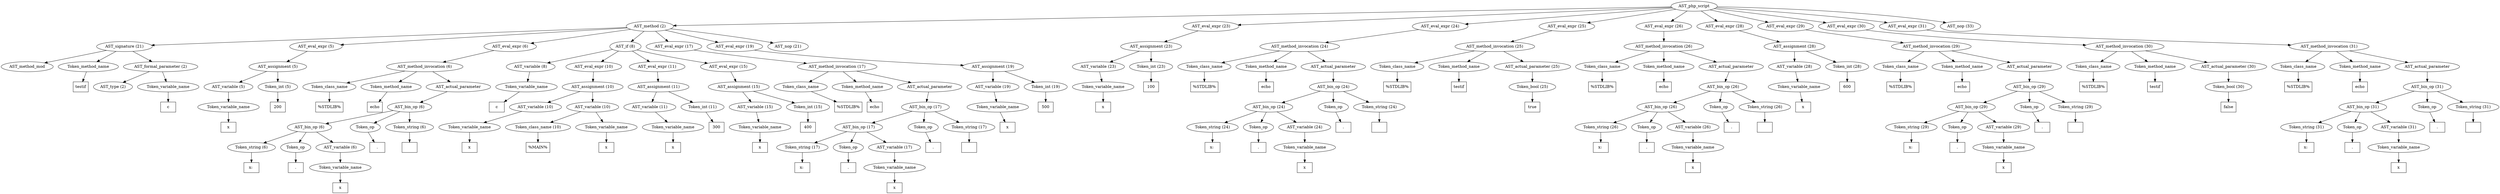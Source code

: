 /*
 * AST in dot format generated by phc -- the PHP compiler
 */

digraph AST {
node_0 [label="AST_php_script"];
node_1 [label="AST_method (2)"];
node_2 [label="AST_signature (21)"];
node_3 [label="AST_method_mod"];
node_4 [label="Token_method_name"];
node_5 [label="testif", shape=box]
node_4 -> node_5;
node_6 [label="AST_formal_parameter (2)"];
node_7 [label="AST_type (2)"];
node_8 [label="Token_variable_name"];
node_9 [label="c", shape=box]
node_8 -> node_9;
node_6 -> node_8;
node_6 -> node_7;
node_2 -> node_6;
node_2 -> node_4;
node_2 -> node_3;
node_10 [label="AST_eval_expr (5)"];
node_11 [label="AST_assignment (5)"];
node_12 [label="AST_variable (5)"];
node_13 [label="Token_variable_name"];
node_14 [label="x", shape=box]
node_13 -> node_14;
node_12 -> node_13;
node_15 [label="Token_int (5)"];
node_16 [label="200", shape=box]
node_15 -> node_16;
node_11 -> node_15;
node_11 -> node_12;
node_10 -> node_11;
node_17 [label="AST_eval_expr (6)"];
node_18 [label="AST_method_invocation (6)"];
node_19 [label="Token_class_name"];
node_20 [label="%STDLIB%", shape=box]
node_19 -> node_20;
node_21 [label="Token_method_name"];
node_22 [label="echo", shape=box]
node_21 -> node_22;
node_23 [label="AST_actual_parameter"];
node_24 [label="AST_bin_op (6)"];
node_25 [label="AST_bin_op (6)"];
node_26 [label="Token_string (6)"];
node_27 [label="x: ", shape=box]
node_26 -> node_27;
node_28 [label="Token_op"];
node_29 [label=".", shape=box]
node_28 -> node_29;
node_30 [label="AST_variable (6)"];
node_31 [label="Token_variable_name"];
node_32 [label="x", shape=box]
node_31 -> node_32;
node_30 -> node_31;
node_25 -> node_30;
node_25 -> node_28;
node_25 -> node_26;
node_33 [label="Token_op"];
node_34 [label=".", shape=box]
node_33 -> node_34;
node_35 [label="Token_string (6)"];
node_36 [label="", shape=box]
node_35 -> node_36;
node_24 -> node_35;
node_24 -> node_33;
node_24 -> node_25;
node_23 -> node_24;
node_18 -> node_23;
node_18 -> node_21;
node_18 -> node_19;
node_17 -> node_18;
node_37 [label="AST_if (8)"];
node_38 [label="AST_variable (8)"];
node_39 [label="Token_variable_name"];
node_40 [label="c", shape=box]
node_39 -> node_40;
node_38 -> node_39;
node_41 [label="AST_eval_expr (10)"];
node_42 [label="AST_assignment (10)"];
node_43 [label="AST_variable (10)"];
node_44 [label="Token_variable_name"];
node_45 [label="x", shape=box]
node_44 -> node_45;
node_43 -> node_44;
node_46 [label="AST_variable (10)"];
node_47 [label="Token_class_name (10)"];
node_48 [label="%MAIN%", shape=box]
node_47 -> node_48;
node_49 [label="Token_variable_name"];
node_50 [label="x", shape=box]
node_49 -> node_50;
node_46 -> node_49;
node_46 -> node_47;
node_42 -> node_46;
node_42 -> node_43;
node_41 -> node_42;
node_51 [label="AST_eval_expr (11)"];
node_52 [label="AST_assignment (11)"];
node_53 [label="AST_variable (11)"];
node_54 [label="Token_variable_name"];
node_55 [label="x", shape=box]
node_54 -> node_55;
node_53 -> node_54;
node_56 [label="Token_int (11)"];
node_57 [label="300", shape=box]
node_56 -> node_57;
node_52 -> node_56;
node_52 -> node_53;
node_51 -> node_52;
node_58 [label="AST_eval_expr (15)"];
node_59 [label="AST_assignment (15)"];
node_60 [label="AST_variable (15)"];
node_61 [label="Token_variable_name"];
node_62 [label="x", shape=box]
node_61 -> node_62;
node_60 -> node_61;
node_63 [label="Token_int (15)"];
node_64 [label="400", shape=box]
node_63 -> node_64;
node_59 -> node_63;
node_59 -> node_60;
node_58 -> node_59;
node_37 -> node_58;
node_37 -> node_51;
node_37 -> node_41;
node_37 -> node_38;
node_65 [label="AST_eval_expr (17)"];
node_66 [label="AST_method_invocation (17)"];
node_67 [label="Token_class_name"];
node_68 [label="%STDLIB%", shape=box]
node_67 -> node_68;
node_69 [label="Token_method_name"];
node_70 [label="echo", shape=box]
node_69 -> node_70;
node_71 [label="AST_actual_parameter"];
node_72 [label="AST_bin_op (17)"];
node_73 [label="AST_bin_op (17)"];
node_74 [label="Token_string (17)"];
node_75 [label="x: ", shape=box]
node_74 -> node_75;
node_76 [label="Token_op"];
node_77 [label=".", shape=box]
node_76 -> node_77;
node_78 [label="AST_variable (17)"];
node_79 [label="Token_variable_name"];
node_80 [label="x", shape=box]
node_79 -> node_80;
node_78 -> node_79;
node_73 -> node_78;
node_73 -> node_76;
node_73 -> node_74;
node_81 [label="Token_op"];
node_82 [label=".", shape=box]
node_81 -> node_82;
node_83 [label="Token_string (17)"];
node_84 [label="", shape=box]
node_83 -> node_84;
node_72 -> node_83;
node_72 -> node_81;
node_72 -> node_73;
node_71 -> node_72;
node_66 -> node_71;
node_66 -> node_69;
node_66 -> node_67;
node_65 -> node_66;
node_85 [label="AST_eval_expr (19)"];
node_86 [label="AST_assignment (19)"];
node_87 [label="AST_variable (19)"];
node_88 [label="Token_variable_name"];
node_89 [label="x", shape=box]
node_88 -> node_89;
node_87 -> node_88;
node_90 [label="Token_int (19)"];
node_91 [label="500", shape=box]
node_90 -> node_91;
node_86 -> node_90;
node_86 -> node_87;
node_85 -> node_86;
node_92 [label="AST_nop (21)"];
node_1 -> node_92;
node_1 -> node_85;
node_1 -> node_65;
node_1 -> node_37;
node_1 -> node_17;
node_1 -> node_10;
node_1 -> node_2;
node_93 [label="AST_eval_expr (23)"];
node_94 [label="AST_assignment (23)"];
node_95 [label="AST_variable (23)"];
node_96 [label="Token_variable_name"];
node_97 [label="x", shape=box]
node_96 -> node_97;
node_95 -> node_96;
node_98 [label="Token_int (23)"];
node_99 [label="100", shape=box]
node_98 -> node_99;
node_94 -> node_98;
node_94 -> node_95;
node_93 -> node_94;
node_100 [label="AST_eval_expr (24)"];
node_101 [label="AST_method_invocation (24)"];
node_102 [label="Token_class_name"];
node_103 [label="%STDLIB%", shape=box]
node_102 -> node_103;
node_104 [label="Token_method_name"];
node_105 [label="echo", shape=box]
node_104 -> node_105;
node_106 [label="AST_actual_parameter"];
node_107 [label="AST_bin_op (24)"];
node_108 [label="AST_bin_op (24)"];
node_109 [label="Token_string (24)"];
node_110 [label="x: ", shape=box]
node_109 -> node_110;
node_111 [label="Token_op"];
node_112 [label=".", shape=box]
node_111 -> node_112;
node_113 [label="AST_variable (24)"];
node_114 [label="Token_variable_name"];
node_115 [label="x", shape=box]
node_114 -> node_115;
node_113 -> node_114;
node_108 -> node_113;
node_108 -> node_111;
node_108 -> node_109;
node_116 [label="Token_op"];
node_117 [label=".", shape=box]
node_116 -> node_117;
node_118 [label="Token_string (24)"];
node_119 [label="", shape=box]
node_118 -> node_119;
node_107 -> node_118;
node_107 -> node_116;
node_107 -> node_108;
node_106 -> node_107;
node_101 -> node_106;
node_101 -> node_104;
node_101 -> node_102;
node_100 -> node_101;
node_120 [label="AST_eval_expr (25)"];
node_121 [label="AST_method_invocation (25)"];
node_122 [label="Token_class_name"];
node_123 [label="%STDLIB%", shape=box]
node_122 -> node_123;
node_124 [label="Token_method_name"];
node_125 [label="testif", shape=box]
node_124 -> node_125;
node_126 [label="AST_actual_parameter (25)"];
node_127 [label="Token_bool (25)"];
node_128 [label="true", shape=box]
node_127 -> node_128;
node_126 -> node_127;
node_121 -> node_126;
node_121 -> node_124;
node_121 -> node_122;
node_120 -> node_121;
node_129 [label="AST_eval_expr (26)"];
node_130 [label="AST_method_invocation (26)"];
node_131 [label="Token_class_name"];
node_132 [label="%STDLIB%", shape=box]
node_131 -> node_132;
node_133 [label="Token_method_name"];
node_134 [label="echo", shape=box]
node_133 -> node_134;
node_135 [label="AST_actual_parameter"];
node_136 [label="AST_bin_op (26)"];
node_137 [label="AST_bin_op (26)"];
node_138 [label="Token_string (26)"];
node_139 [label="x: ", shape=box]
node_138 -> node_139;
node_140 [label="Token_op"];
node_141 [label=".", shape=box]
node_140 -> node_141;
node_142 [label="AST_variable (26)"];
node_143 [label="Token_variable_name"];
node_144 [label="x", shape=box]
node_143 -> node_144;
node_142 -> node_143;
node_137 -> node_142;
node_137 -> node_140;
node_137 -> node_138;
node_145 [label="Token_op"];
node_146 [label=".", shape=box]
node_145 -> node_146;
node_147 [label="Token_string (26)"];
node_148 [label="", shape=box]
node_147 -> node_148;
node_136 -> node_147;
node_136 -> node_145;
node_136 -> node_137;
node_135 -> node_136;
node_130 -> node_135;
node_130 -> node_133;
node_130 -> node_131;
node_129 -> node_130;
node_149 [label="AST_eval_expr (28)"];
node_150 [label="AST_assignment (28)"];
node_151 [label="AST_variable (28)"];
node_152 [label="Token_variable_name"];
node_153 [label="x", shape=box]
node_152 -> node_153;
node_151 -> node_152;
node_154 [label="Token_int (28)"];
node_155 [label="600", shape=box]
node_154 -> node_155;
node_150 -> node_154;
node_150 -> node_151;
node_149 -> node_150;
node_156 [label="AST_eval_expr (29)"];
node_157 [label="AST_method_invocation (29)"];
node_158 [label="Token_class_name"];
node_159 [label="%STDLIB%", shape=box]
node_158 -> node_159;
node_160 [label="Token_method_name"];
node_161 [label="echo", shape=box]
node_160 -> node_161;
node_162 [label="AST_actual_parameter"];
node_163 [label="AST_bin_op (29)"];
node_164 [label="AST_bin_op (29)"];
node_165 [label="Token_string (29)"];
node_166 [label="x: ", shape=box]
node_165 -> node_166;
node_167 [label="Token_op"];
node_168 [label=".", shape=box]
node_167 -> node_168;
node_169 [label="AST_variable (29)"];
node_170 [label="Token_variable_name"];
node_171 [label="x", shape=box]
node_170 -> node_171;
node_169 -> node_170;
node_164 -> node_169;
node_164 -> node_167;
node_164 -> node_165;
node_172 [label="Token_op"];
node_173 [label=".", shape=box]
node_172 -> node_173;
node_174 [label="Token_string (29)"];
node_175 [label="", shape=box]
node_174 -> node_175;
node_163 -> node_174;
node_163 -> node_172;
node_163 -> node_164;
node_162 -> node_163;
node_157 -> node_162;
node_157 -> node_160;
node_157 -> node_158;
node_156 -> node_157;
node_176 [label="AST_eval_expr (30)"];
node_177 [label="AST_method_invocation (30)"];
node_178 [label="Token_class_name"];
node_179 [label="%STDLIB%", shape=box]
node_178 -> node_179;
node_180 [label="Token_method_name"];
node_181 [label="testif", shape=box]
node_180 -> node_181;
node_182 [label="AST_actual_parameter (30)"];
node_183 [label="Token_bool (30)"];
node_184 [label="false", shape=box]
node_183 -> node_184;
node_182 -> node_183;
node_177 -> node_182;
node_177 -> node_180;
node_177 -> node_178;
node_176 -> node_177;
node_185 [label="AST_eval_expr (31)"];
node_186 [label="AST_method_invocation (31)"];
node_187 [label="Token_class_name"];
node_188 [label="%STDLIB%", shape=box]
node_187 -> node_188;
node_189 [label="Token_method_name"];
node_190 [label="echo", shape=box]
node_189 -> node_190;
node_191 [label="AST_actual_parameter"];
node_192 [label="AST_bin_op (31)"];
node_193 [label="AST_bin_op (31)"];
node_194 [label="Token_string (31)"];
node_195 [label="x: ", shape=box]
node_194 -> node_195;
node_196 [label="Token_op"];
node_197 [label=".", shape=box]
node_196 -> node_197;
node_198 [label="AST_variable (31)"];
node_199 [label="Token_variable_name"];
node_200 [label="x", shape=box]
node_199 -> node_200;
node_198 -> node_199;
node_193 -> node_198;
node_193 -> node_196;
node_193 -> node_194;
node_201 [label="Token_op"];
node_202 [label=".", shape=box]
node_201 -> node_202;
node_203 [label="Token_string (31)"];
node_204 [label="", shape=box]
node_203 -> node_204;
node_192 -> node_203;
node_192 -> node_201;
node_192 -> node_193;
node_191 -> node_192;
node_186 -> node_191;
node_186 -> node_189;
node_186 -> node_187;
node_185 -> node_186;
node_205 [label="AST_nop (33)"];
node_0 -> node_205;
node_0 -> node_185;
node_0 -> node_176;
node_0 -> node_156;
node_0 -> node_149;
node_0 -> node_129;
node_0 -> node_120;
node_0 -> node_100;
node_0 -> node_93;
node_0 -> node_1;
}
